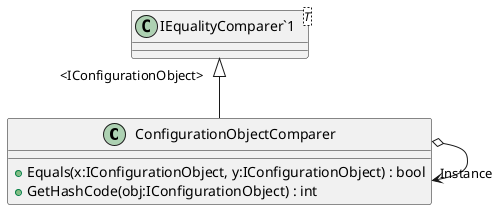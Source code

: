 @startuml
class ConfigurationObjectComparer {
    + Equals(x:IConfigurationObject, y:IConfigurationObject) : bool
    + GetHashCode(obj:IConfigurationObject) : int
}
class "IEqualityComparer`1"<T> {
}
"IEqualityComparer`1" "<IConfigurationObject>" <|-- ConfigurationObjectComparer
ConfigurationObjectComparer o-> "Instance" ConfigurationObjectComparer
@enduml
